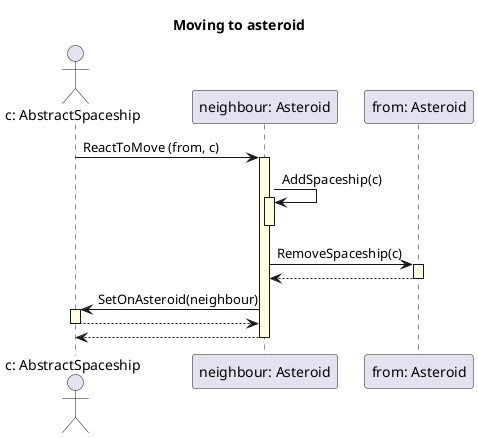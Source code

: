@startuml
skinparam SequenceLifeLineBackgroundColor LightYellow

title "Moving to asteroid"

actor "c: AbstractSpaceship" as crewmate
participant "neighbour: Asteroid" as neighbour
participant "from: Asteroid" as from

crewmate -> neighbour ++ : ReactToMove (from, c)

    neighbour -> neighbour ++ : AddSpaceship(c)
    deactivate neighbour

    neighbour -> from ++ : RemoveSpaceship(c)
    from --> neighbour --

    neighbour -> crewmate ++ : SetOnAsteroid(neighbour)
    crewmate --> neighbour --

neighbour --> crewmate --

@enduml